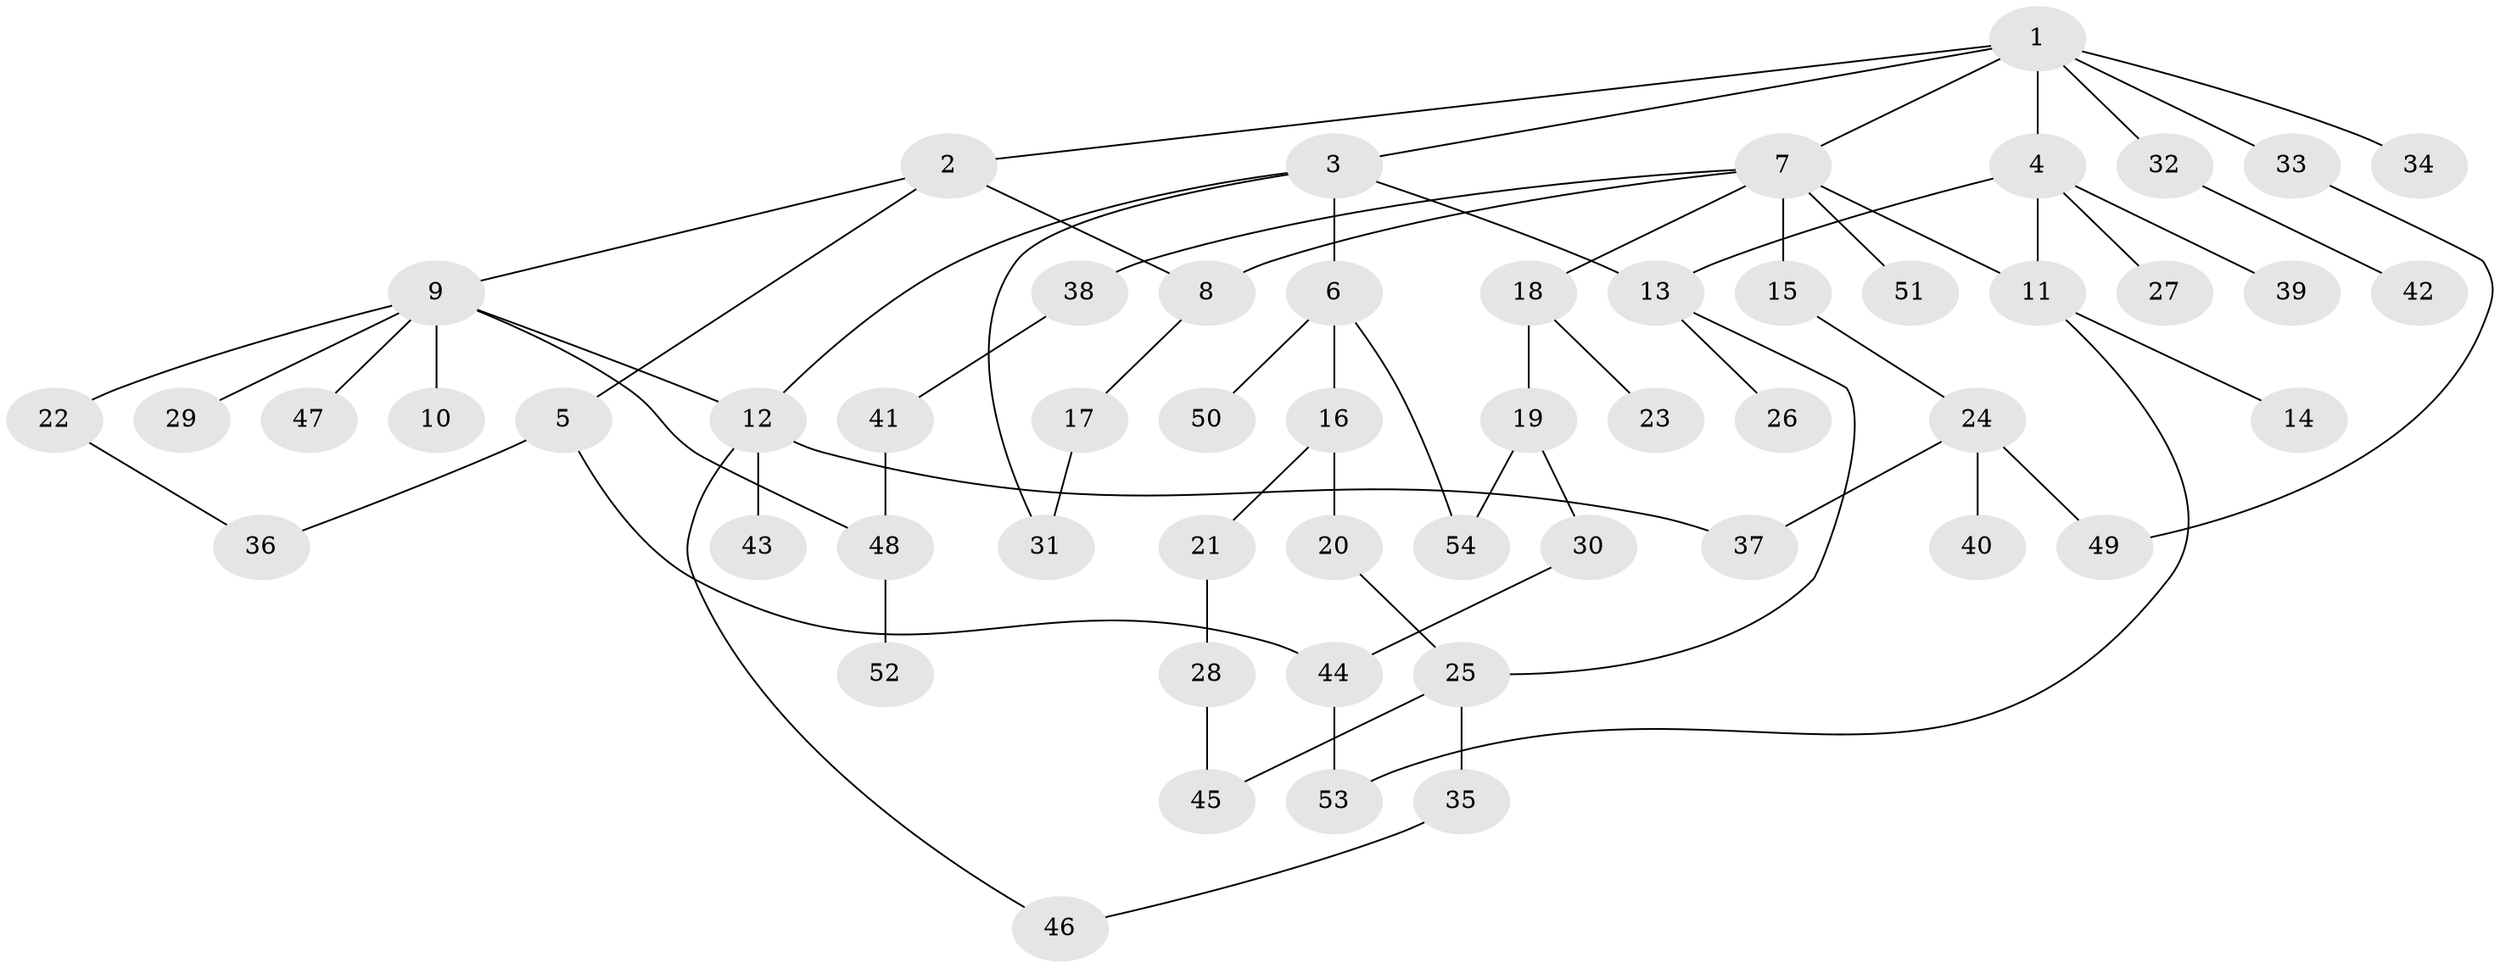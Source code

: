 // coarse degree distribution, {9: 0.027777777777777776, 5: 0.027777777777777776, 4: 0.08333333333333333, 3: 0.25, 6: 0.08333333333333333, 2: 0.2777777777777778, 1: 0.25}
// Generated by graph-tools (version 1.1) at 2025/23/03/03/25 07:23:31]
// undirected, 54 vertices, 68 edges
graph export_dot {
graph [start="1"]
  node [color=gray90,style=filled];
  1;
  2;
  3;
  4;
  5;
  6;
  7;
  8;
  9;
  10;
  11;
  12;
  13;
  14;
  15;
  16;
  17;
  18;
  19;
  20;
  21;
  22;
  23;
  24;
  25;
  26;
  27;
  28;
  29;
  30;
  31;
  32;
  33;
  34;
  35;
  36;
  37;
  38;
  39;
  40;
  41;
  42;
  43;
  44;
  45;
  46;
  47;
  48;
  49;
  50;
  51;
  52;
  53;
  54;
  1 -- 2;
  1 -- 3;
  1 -- 4;
  1 -- 7;
  1 -- 32;
  1 -- 33;
  1 -- 34;
  2 -- 5;
  2 -- 8;
  2 -- 9;
  3 -- 6;
  3 -- 12;
  3 -- 13;
  3 -- 31;
  4 -- 27;
  4 -- 39;
  4 -- 11;
  4 -- 13;
  5 -- 36;
  5 -- 44;
  6 -- 16;
  6 -- 50;
  6 -- 54;
  7 -- 11;
  7 -- 15;
  7 -- 18;
  7 -- 38;
  7 -- 51;
  7 -- 8;
  8 -- 17;
  9 -- 10;
  9 -- 22;
  9 -- 29;
  9 -- 47;
  9 -- 48;
  9 -- 12;
  11 -- 14;
  11 -- 53;
  12 -- 43;
  12 -- 46;
  12 -- 37;
  13 -- 25;
  13 -- 26;
  15 -- 24;
  16 -- 20;
  16 -- 21;
  17 -- 31;
  18 -- 19;
  18 -- 23;
  19 -- 30;
  19 -- 54;
  20 -- 25;
  21 -- 28;
  22 -- 36;
  24 -- 37;
  24 -- 40;
  24 -- 49;
  25 -- 35;
  25 -- 45;
  28 -- 45;
  30 -- 44;
  32 -- 42;
  33 -- 49;
  35 -- 46;
  38 -- 41;
  41 -- 48;
  44 -- 53;
  48 -- 52;
}
